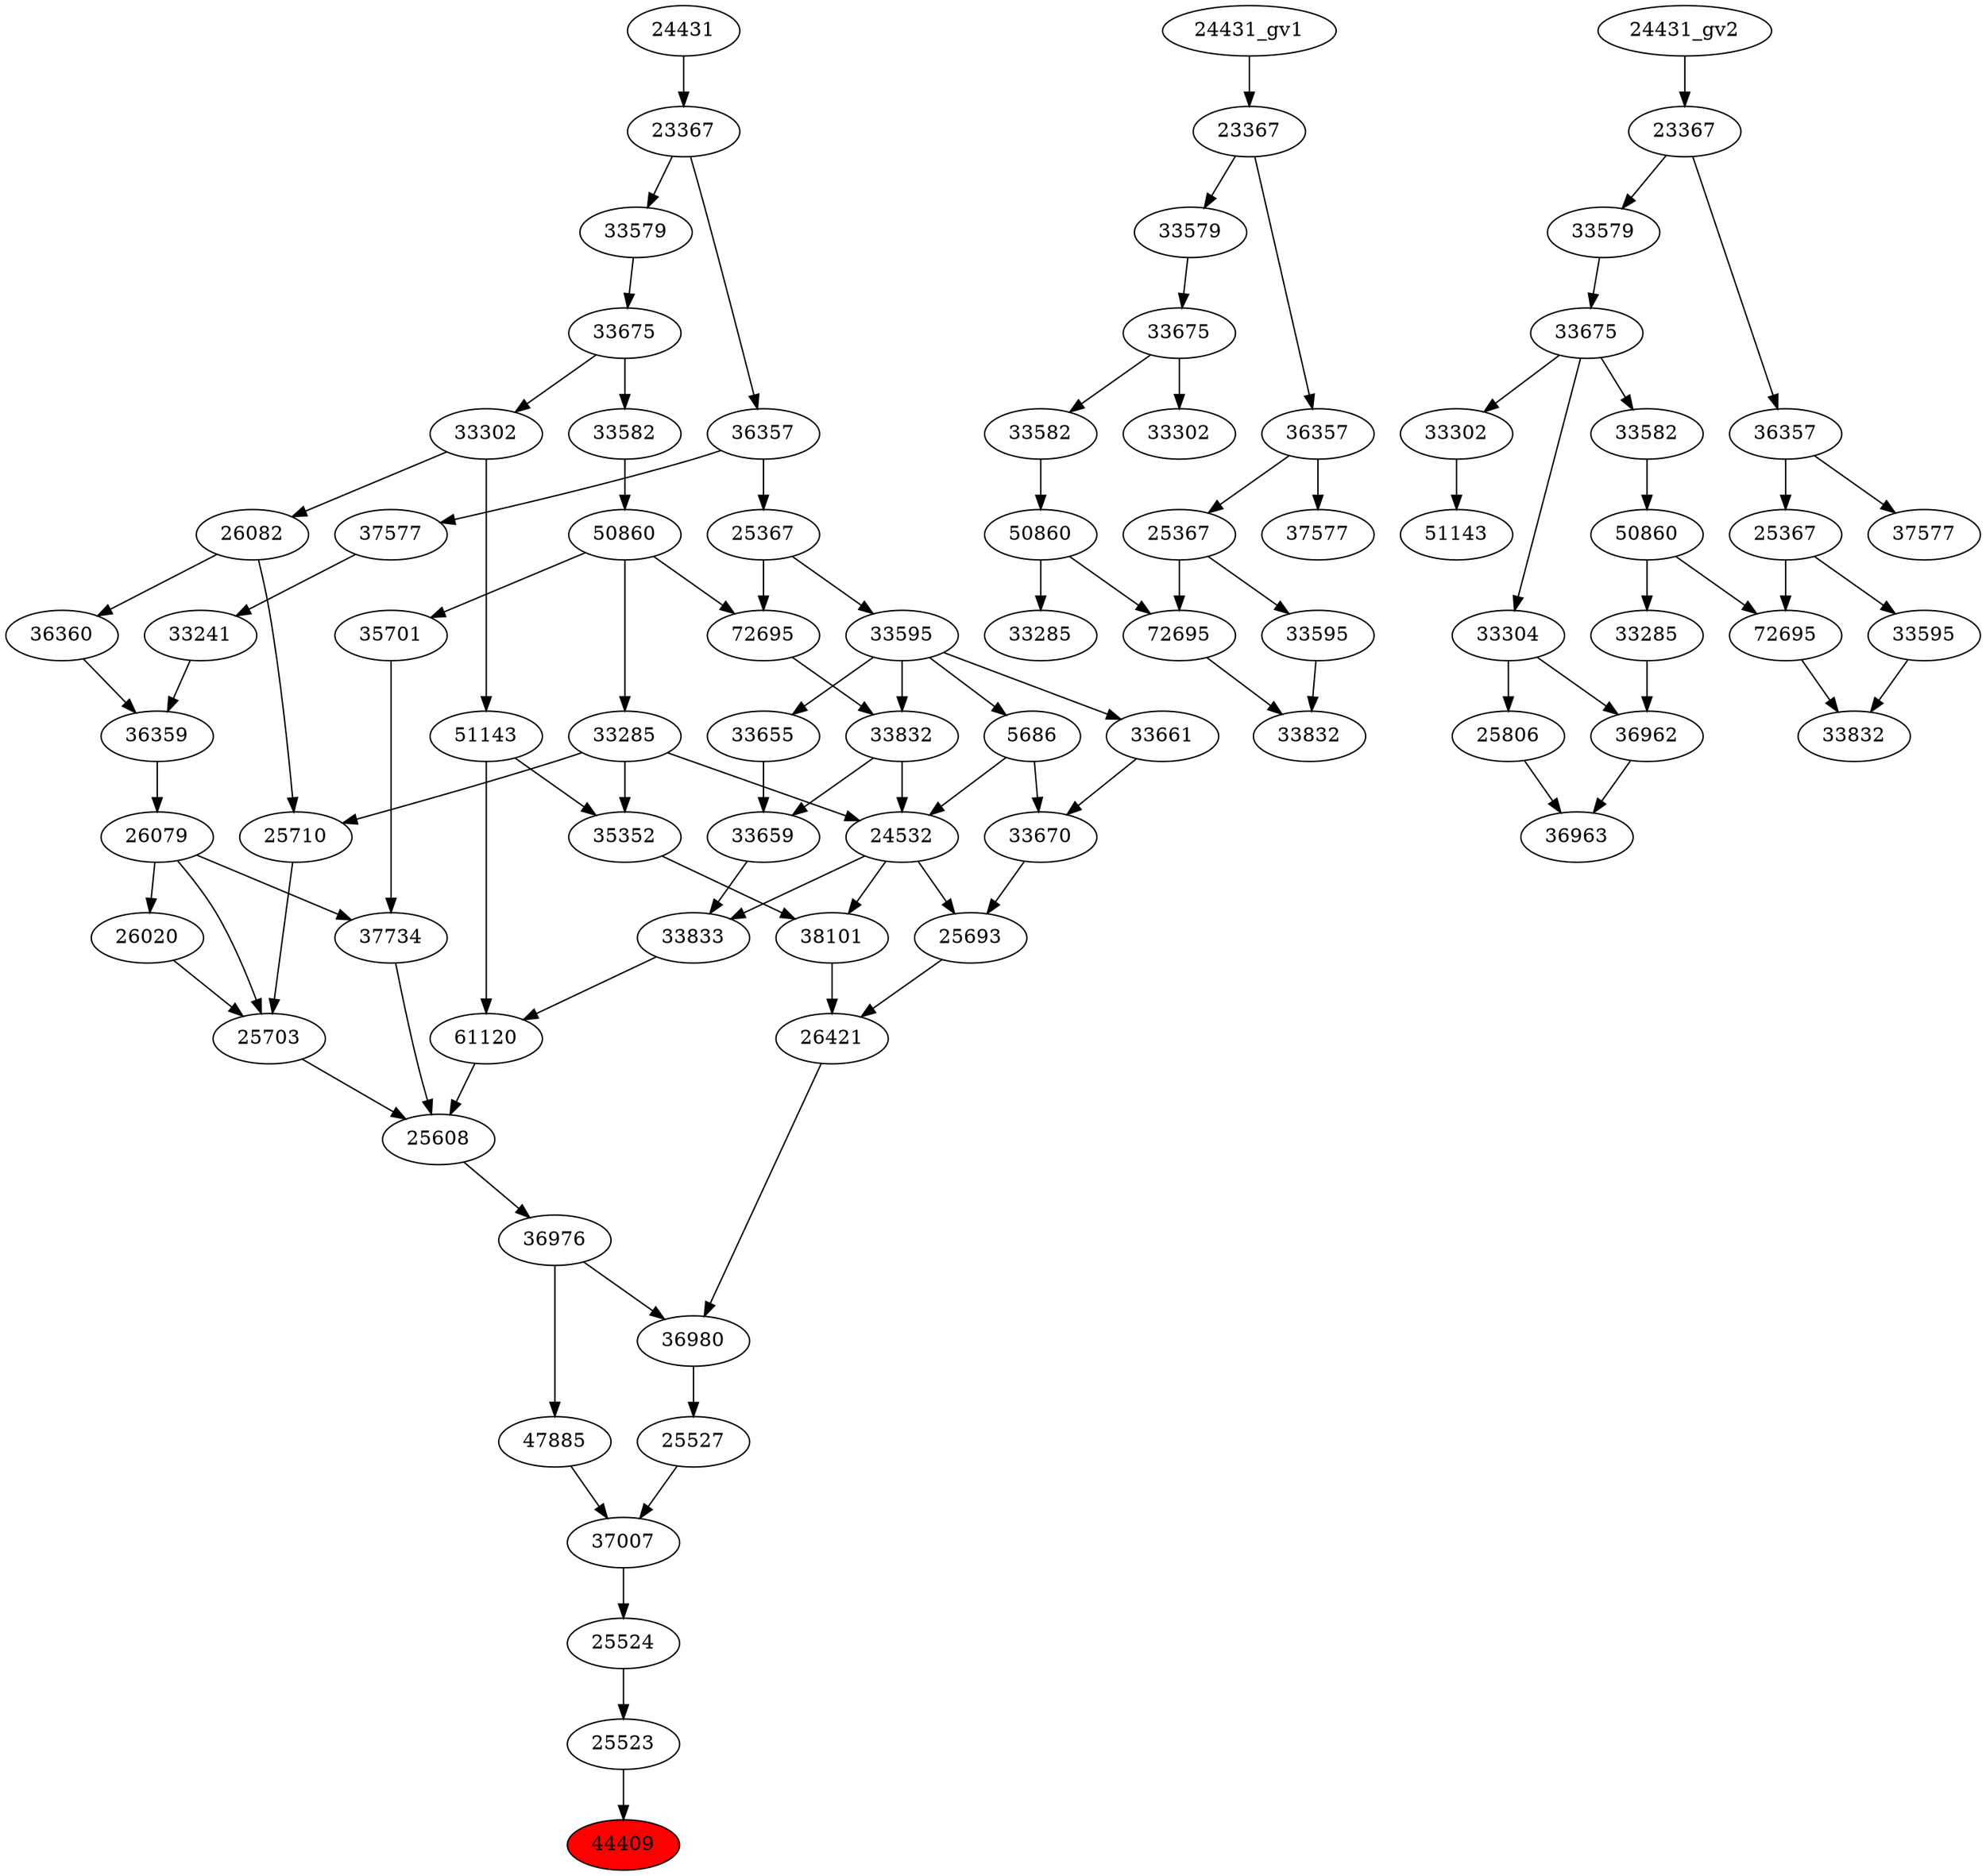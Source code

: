 strict digraph root {
	node [label="\N"];
	{
		node [fillcolor="",
			label="\N",
			style=""
		];
		44409		 [fillcolor=red,
			label=44409,
			style=filled];
		25523		 [label=25523];
		25523 -> 44409;
		25524		 [label=25524];
		25524 -> 25523;
		37007		 [label=37007];
		37007 -> 25524;
		25527		 [label=25527];
		25527 -> 37007;
		47885		 [label=47885];
		47885 -> 37007;
		36980		 [label=36980];
		36980 -> 25527;
		36976		 [label=36976];
		36976 -> 47885;
		36976 -> 36980;
		26421		 [label=26421];
		26421 -> 36980;
		25608		 [label=25608];
		25608 -> 36976;
		25693		 [label=25693];
		25693 -> 26421;
		38101		 [label=38101];
		38101 -> 26421;
		25703		 [label=25703];
		25703 -> 25608;
		37734		 [label=37734];
		37734 -> 25608;
		61120		 [label=61120];
		61120 -> 25608;
		24532		 [label=24532];
		24532 -> 25693;
		24532 -> 38101;
		33833		 [label=33833];
		24532 -> 33833;
		33670		 [label=33670];
		33670 -> 25693;
		35352		 [label=35352];
		35352 -> 38101;
		26020		 [label=26020];
		26020 -> 25703;
		26079		 [label=26079];
		26079 -> 25703;
		26079 -> 37734;
		26079 -> 26020;
		25710		 [label=25710];
		25710 -> 25703;
		35701		 [label=35701];
		35701 -> 37734;
		51143		 [label=51143];
		51143 -> 61120;
		51143 -> 35352;
		33833 -> 61120;
		33285		 [label=33285];
		33285 -> 24532;
		33285 -> 35352;
		33285 -> 25710;
		5686		 [label=5686];
		5686 -> 24532;
		5686 -> 33670;
		33832		 [label=33832];
		33832 -> 24532;
		33659		 [label=33659];
		33832 -> 33659;
		33661		 [label=33661];
		33661 -> 33670;
		36359		 [label=36359];
		36359 -> 26079;
		26082		 [label=26082];
		26082 -> 25710;
		36360		 [label=36360];
		26082 -> 36360;
		50860		 [label=50860];
		50860 -> 35701;
		50860 -> 33285;
		72695		 [label=72695];
		50860 -> 72695;
		33302		 [label=33302];
		33302 -> 51143;
		33302 -> 26082;
		33659 -> 33833;
		33595		 [label=33595];
		33595 -> 5686;
		33595 -> 33832;
		33595 -> 33661;
		33655		 [label=33655];
		33595 -> 33655;
		72695 -> 33832;
		33241		 [label=33241];
		33241 -> 36359;
		36360 -> 36359;
		33582		 [label=33582];
		33582 -> 50860;
		33675		 [label=33675];
		33675 -> 33302;
		33675 -> 33582;
		33655 -> 33659;
		25367		 [label=25367];
		25367 -> 33595;
		25367 -> 72695;
		37577		 [label=37577];
		37577 -> 33241;
		33579		 [label=33579];
		33579 -> 33675;
		36357		 [label=36357];
		36357 -> 25367;
		36357 -> 37577;
		23367		 [label=23367];
		23367 -> 33579;
		23367 -> 36357;
		24431		 [label=24431];
		24431 -> 23367;
	}
	{
		node [label="\N"];
		"33285_gv1"		 [label=33285];
		"50860_gv1"		 [label=50860];
		"50860_gv1" -> "33285_gv1";
		"72695_gv1"		 [label=72695];
		"50860_gv1" -> "72695_gv1";
		"33832_gv1"		 [label=33832];
		"72695_gv1" -> "33832_gv1";
		"33595_gv1"		 [label=33595];
		"33595_gv1" -> "33832_gv1";
		"33582_gv1"		 [label=33582];
		"33582_gv1" -> "50860_gv1";
		"33302_gv1"		 [label=33302];
		"33675_gv1"		 [label=33675];
		"33675_gv1" -> "33582_gv1";
		"33675_gv1" -> "33302_gv1";
		"25367_gv1"		 [label=25367];
		"25367_gv1" -> "72695_gv1";
		"25367_gv1" -> "33595_gv1";
		"33579_gv1"		 [label=33579];
		"33579_gv1" -> "33675_gv1";
		"36357_gv1"		 [label=36357];
		"36357_gv1" -> "25367_gv1";
		"37577_gv1"		 [label=37577];
		"36357_gv1" -> "37577_gv1";
		"23367_gv1"		 [label=23367];
		"23367_gv1" -> "33579_gv1";
		"23367_gv1" -> "36357_gv1";
		"24431_gv1" -> "23367_gv1";
	}
	{
		node [label="\N"];
		"51143_gv1"		 [label=51143];
		"33302_gv2"		 [label=33302];
		"33302_gv2" -> "51143_gv1";
		36963		 [label=36963];
		36962		 [label=36962];
		36962 -> 36963;
		25806		 [label=25806];
		25806 -> 36963;
		"33832_gv2"		 [label=33832];
		"72695_gv2"		 [label=72695];
		"72695_gv2" -> "33832_gv2";
		"33595_gv2"		 [label=33595];
		"33595_gv2" -> "33832_gv2";
		"33675_gv2"		 [label=33675];
		"33675_gv2" -> "33302_gv2";
		33304		 [label=33304];
		"33675_gv2" -> 33304;
		"33582_gv2"		 [label=33582];
		"33675_gv2" -> "33582_gv2";
		"33285_gv2"		 [label=33285];
		"33285_gv2" -> 36962;
		33304 -> 36962;
		33304 -> 25806;
		"25367_gv2"		 [label=25367];
		"25367_gv2" -> "72695_gv2";
		"25367_gv2" -> "33595_gv2";
		"50860_gv2"		 [label=50860];
		"50860_gv2" -> "72695_gv2";
		"50860_gv2" -> "33285_gv2";
		"33579_gv2"		 [label=33579];
		"33579_gv2" -> "33675_gv2";
		"37577_gv2"		 [label=37577];
		"36357_gv2"		 [label=36357];
		"36357_gv2" -> "25367_gv2";
		"36357_gv2" -> "37577_gv2";
		"33582_gv2" -> "50860_gv2";
		"23367_gv2"		 [label=23367];
		"23367_gv2" -> "33579_gv2";
		"23367_gv2" -> "36357_gv2";
		"24431_gv2" -> "23367_gv2";
	}
}
